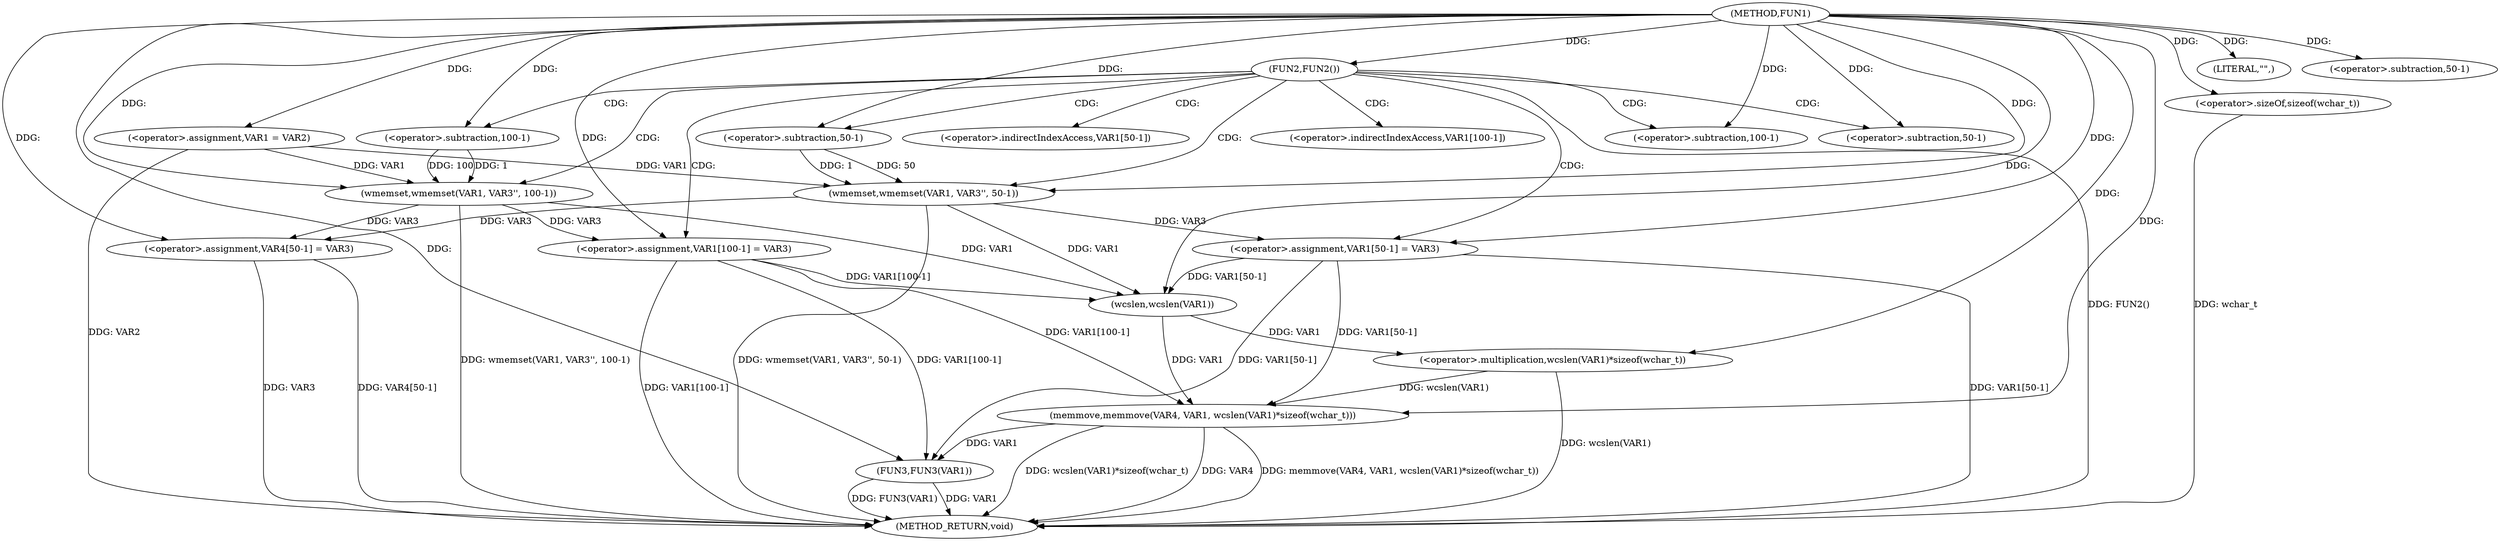 digraph FUN1 {  
"1000100" [label = "(METHOD,FUN1)" ]
"1000157" [label = "(METHOD_RETURN,void)" ]
"1000104" [label = "(<operator>.assignment,VAR1 = VAR2)" ]
"1000108" [label = "(FUN2,FUN2())" ]
"1000110" [label = "(wmemset,wmemset(VAR1, VAR3'', 100-1))" ]
"1000113" [label = "(<operator>.subtraction,100-1)" ]
"1000116" [label = "(<operator>.assignment,VAR1[100-1] = VAR3)" ]
"1000119" [label = "(<operator>.subtraction,100-1)" ]
"1000125" [label = "(wmemset,wmemset(VAR1, VAR3'', 50-1))" ]
"1000128" [label = "(<operator>.subtraction,50-1)" ]
"1000131" [label = "(<operator>.assignment,VAR1[50-1] = VAR3)" ]
"1000134" [label = "(<operator>.subtraction,50-1)" ]
"1000139" [label = "(LITERAL,\"\",)" ]
"1000140" [label = "(memmove,memmove(VAR4, VAR1, wcslen(VAR1)*sizeof(wchar_t)))" ]
"1000143" [label = "(<operator>.multiplication,wcslen(VAR1)*sizeof(wchar_t))" ]
"1000144" [label = "(wcslen,wcslen(VAR1))" ]
"1000146" [label = "(<operator>.sizeOf,sizeof(wchar_t))" ]
"1000148" [label = "(<operator>.assignment,VAR4[50-1] = VAR3)" ]
"1000151" [label = "(<operator>.subtraction,50-1)" ]
"1000155" [label = "(FUN3,FUN3(VAR1))" ]
"1000117" [label = "(<operator>.indirectIndexAccess,VAR1[100-1])" ]
"1000132" [label = "(<operator>.indirectIndexAccess,VAR1[50-1])" ]
  "1000116" -> "1000157"  [ label = "DDG: VAR1[100-1]"] 
  "1000125" -> "1000157"  [ label = "DDG: wmemset(VAR1, VAR3'', 50-1)"] 
  "1000108" -> "1000157"  [ label = "DDG: FUN2()"] 
  "1000140" -> "1000157"  [ label = "DDG: memmove(VAR4, VAR1, wcslen(VAR1)*sizeof(wchar_t))"] 
  "1000148" -> "1000157"  [ label = "DDG: VAR3"] 
  "1000110" -> "1000157"  [ label = "DDG: wmemset(VAR1, VAR3'', 100-1)"] 
  "1000140" -> "1000157"  [ label = "DDG: wcslen(VAR1)*sizeof(wchar_t)"] 
  "1000155" -> "1000157"  [ label = "DDG: VAR1"] 
  "1000104" -> "1000157"  [ label = "DDG: VAR2"] 
  "1000131" -> "1000157"  [ label = "DDG: VAR1[50-1]"] 
  "1000140" -> "1000157"  [ label = "DDG: VAR4"] 
  "1000155" -> "1000157"  [ label = "DDG: FUN3(VAR1)"] 
  "1000143" -> "1000157"  [ label = "DDG: wcslen(VAR1)"] 
  "1000148" -> "1000157"  [ label = "DDG: VAR4[50-1]"] 
  "1000146" -> "1000157"  [ label = "DDG: wchar_t"] 
  "1000100" -> "1000104"  [ label = "DDG: "] 
  "1000100" -> "1000108"  [ label = "DDG: "] 
  "1000104" -> "1000110"  [ label = "DDG: VAR1"] 
  "1000100" -> "1000110"  [ label = "DDG: "] 
  "1000113" -> "1000110"  [ label = "DDG: 100"] 
  "1000113" -> "1000110"  [ label = "DDG: 1"] 
  "1000100" -> "1000113"  [ label = "DDG: "] 
  "1000110" -> "1000116"  [ label = "DDG: VAR3"] 
  "1000100" -> "1000116"  [ label = "DDG: "] 
  "1000100" -> "1000119"  [ label = "DDG: "] 
  "1000104" -> "1000125"  [ label = "DDG: VAR1"] 
  "1000100" -> "1000125"  [ label = "DDG: "] 
  "1000128" -> "1000125"  [ label = "DDG: 50"] 
  "1000128" -> "1000125"  [ label = "DDG: 1"] 
  "1000100" -> "1000128"  [ label = "DDG: "] 
  "1000125" -> "1000131"  [ label = "DDG: VAR3"] 
  "1000100" -> "1000131"  [ label = "DDG: "] 
  "1000100" -> "1000134"  [ label = "DDG: "] 
  "1000100" -> "1000139"  [ label = "DDG: "] 
  "1000100" -> "1000140"  [ label = "DDG: "] 
  "1000116" -> "1000140"  [ label = "DDG: VAR1[100-1]"] 
  "1000131" -> "1000140"  [ label = "DDG: VAR1[50-1]"] 
  "1000144" -> "1000140"  [ label = "DDG: VAR1"] 
  "1000143" -> "1000140"  [ label = "DDG: wcslen(VAR1)"] 
  "1000144" -> "1000143"  [ label = "DDG: VAR1"] 
  "1000116" -> "1000144"  [ label = "DDG: VAR1[100-1]"] 
  "1000125" -> "1000144"  [ label = "DDG: VAR1"] 
  "1000131" -> "1000144"  [ label = "DDG: VAR1[50-1]"] 
  "1000110" -> "1000144"  [ label = "DDG: VAR1"] 
  "1000100" -> "1000144"  [ label = "DDG: "] 
  "1000100" -> "1000143"  [ label = "DDG: "] 
  "1000100" -> "1000146"  [ label = "DDG: "] 
  "1000100" -> "1000148"  [ label = "DDG: "] 
  "1000110" -> "1000148"  [ label = "DDG: VAR3"] 
  "1000125" -> "1000148"  [ label = "DDG: VAR3"] 
  "1000100" -> "1000151"  [ label = "DDG: "] 
  "1000116" -> "1000155"  [ label = "DDG: VAR1[100-1]"] 
  "1000140" -> "1000155"  [ label = "DDG: VAR1"] 
  "1000131" -> "1000155"  [ label = "DDG: VAR1[50-1]"] 
  "1000100" -> "1000155"  [ label = "DDG: "] 
  "1000108" -> "1000110"  [ label = "CDG: "] 
  "1000108" -> "1000125"  [ label = "CDG: "] 
  "1000108" -> "1000116"  [ label = "CDG: "] 
  "1000108" -> "1000131"  [ label = "CDG: "] 
  "1000108" -> "1000117"  [ label = "CDG: "] 
  "1000108" -> "1000113"  [ label = "CDG: "] 
  "1000108" -> "1000132"  [ label = "CDG: "] 
  "1000108" -> "1000128"  [ label = "CDG: "] 
  "1000108" -> "1000119"  [ label = "CDG: "] 
  "1000108" -> "1000134"  [ label = "CDG: "] 
}
